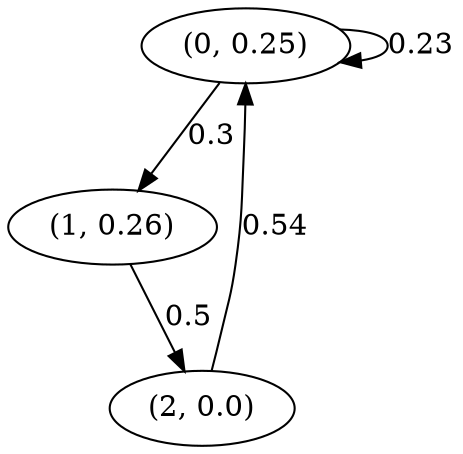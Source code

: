 digraph {
    0 [ label = "(0, 0.25)" ]
    1 [ label = "(1, 0.26)" ]
    2 [ label = "(2, 0.0)" ]
    0 -> 0 [ label = "0.23" ]
    2 -> 0 [ label = "0.54" ]
    0 -> 1 [ label = "0.3" ]
    1 -> 2 [ label = "0.5" ]
}

